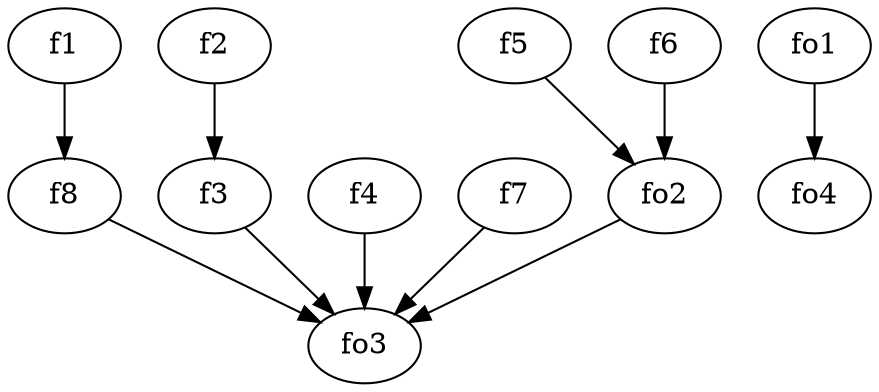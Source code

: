 strict digraph  {
f1;
f2;
f3;
f4;
f5;
f6;
f7;
f8;
fo1;
fo2;
fo3;
fo4;
f1 -> f8  [weight=2];
f2 -> f3  [weight=2];
f3 -> fo3  [weight=2];
f4 -> fo3  [weight=2];
f5 -> fo2  [weight=2];
f6 -> fo2  [weight=2];
f7 -> fo3  [weight=2];
f8 -> fo3  [weight=2];
fo1 -> fo4  [weight=2];
fo2 -> fo3  [weight=2];
}
